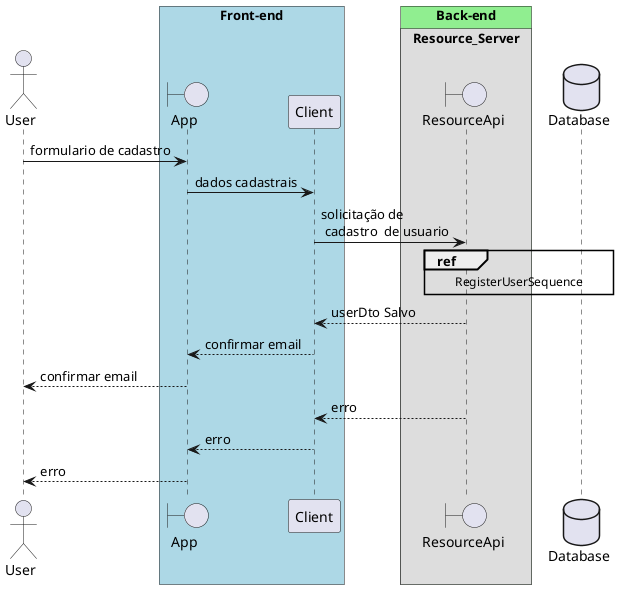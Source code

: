 @startuml SignUp_sequence
!pragma teoz true

actor User as user 

box "Front-end" #LightBlue
    boundary App as app
    participant Client as client
end box 

box "Back-end" #LightGreen

    box "Resource_Server"
        boundary ResourceApi  as resource_api   
    end box 

end box 
database Database as DB

user -> app : formulario de cadastro 
app -> client : dados cadastrais 
client -> resource_api: solicitação de \n cadastro  de usuario 
ref over resource_api, DB:  RegisterUserSequence
    resource_api --> client: userDto Salvo
    client --> app: confirmar email 
    app --> user : confirmar email 
    resource_api --> client: erro
    client --> app : erro
    app --> user: erro


@enduml


